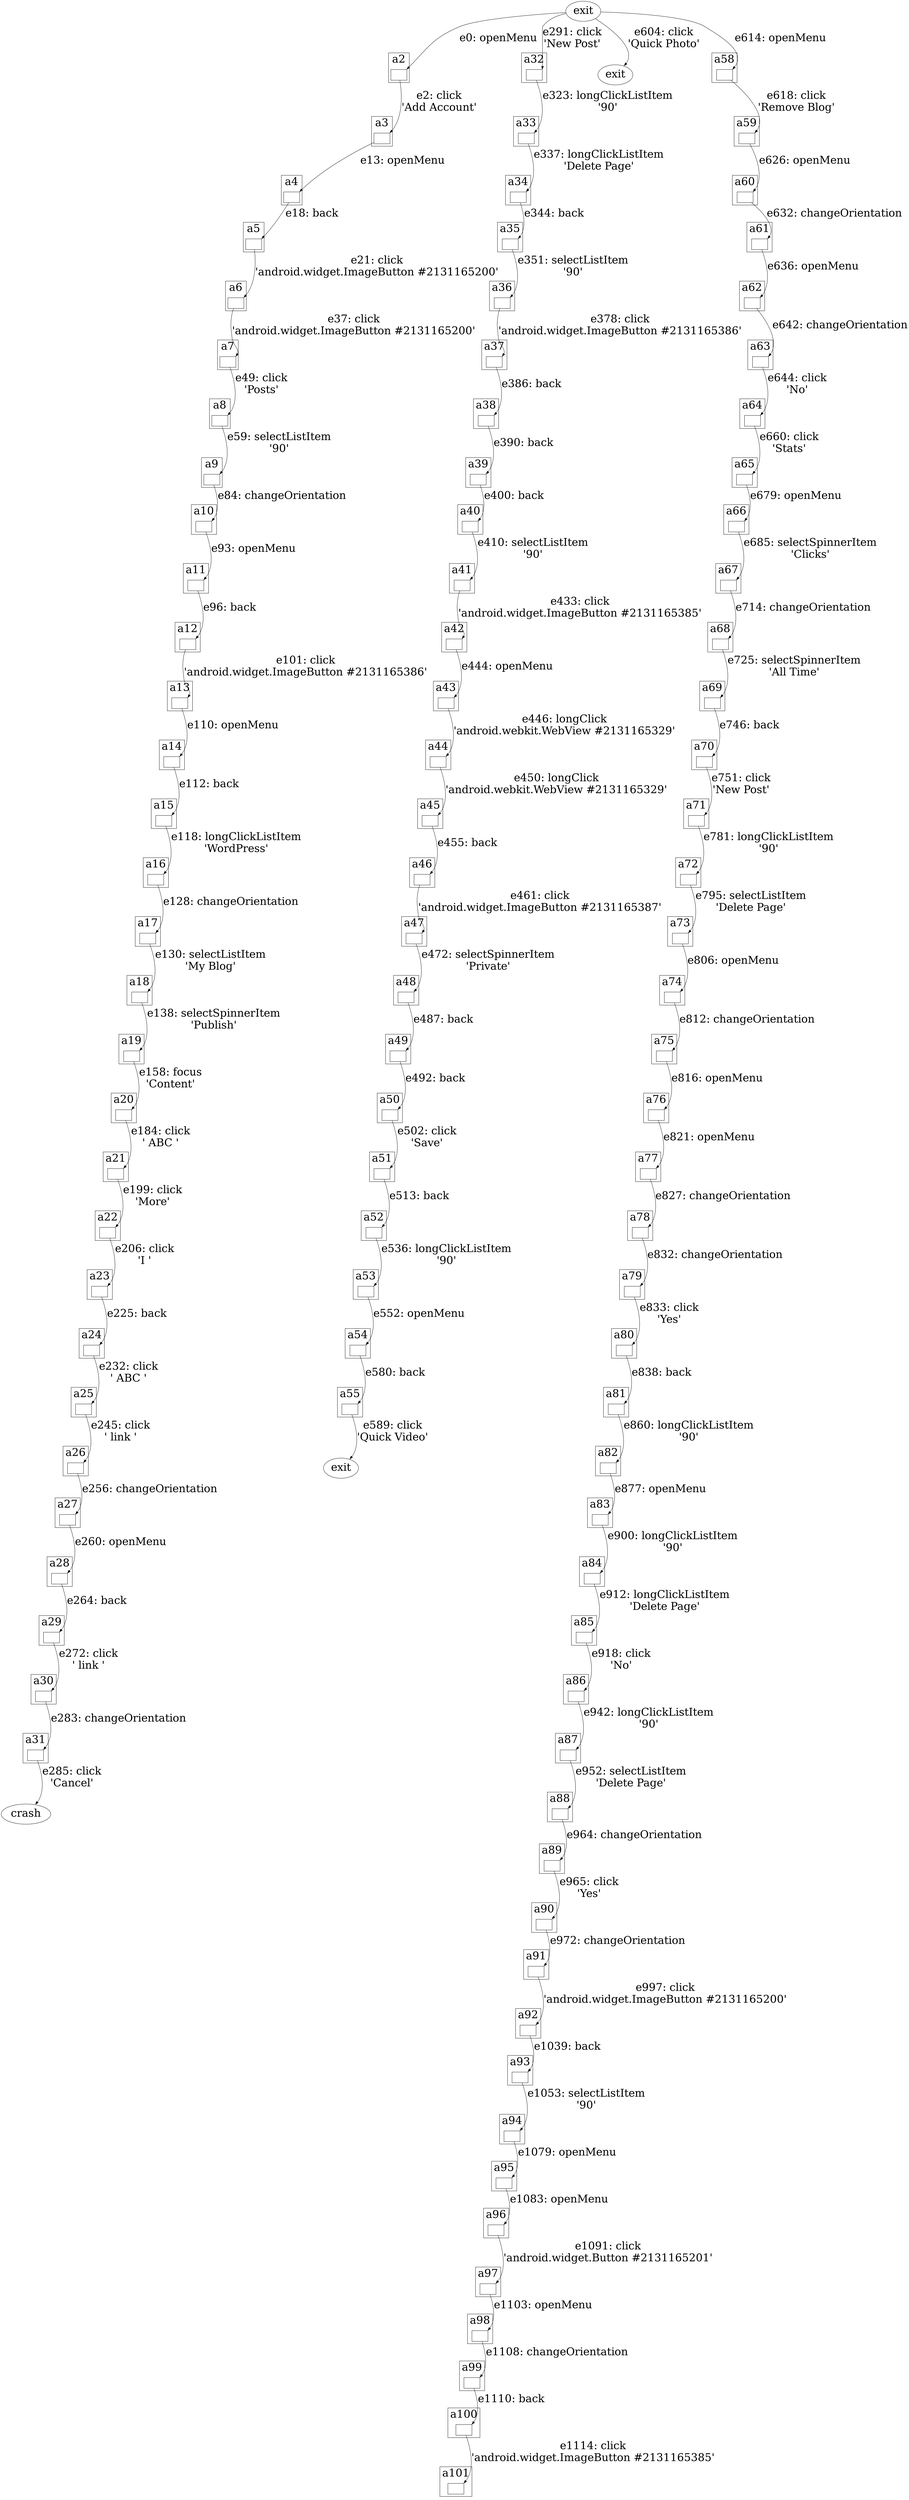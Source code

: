 digraph GuiTree {

	graph [nodesep=1, fontsize=36];
	node [fontsize=36];
	edge [fontsize=36, headport=ne];

## Edges

	a1 -> a2 [label="e0: openMenu"];
	a2 -> a3 [label="e2: click\n'Add Account'"];
	a3 -> a4 [label="e13: openMenu"];
	a4 -> a5 [label="e18: back"];
	a5 -> a6 [label="e21: click\n'android.widget.ImageButton #2131165200'"];
	a6 -> a7 [label="e37: click\n'android.widget.ImageButton #2131165200'"];
	a7 -> a8 [label="e49: click\n'Posts'"];
	a8 -> a9 [label="e59: selectListItem\n'90'"];
	a9 -> a10 [label="e84: changeOrientation"];
	a10 -> a11 [label="e93: openMenu"];
	a11 -> a12 [label="e96: back"];
	a12 -> a13 [label="e101: click\n'android.widget.ImageButton #2131165386'"];
	a13 -> a14 [label="e110: openMenu"];
	a14 -> a15 [label="e112: back"];
	a15 -> a16 [label="e118: longClickListItem\n'WordPress'"];
	a16 -> a17 [label="e128: changeOrientation"];
	a17 -> a18 [label="e130: selectListItem\n'My Blog'"];
	a18 -> a19 [label="e138: selectSpinnerItem\n'Publish'"];
	a19 -> a20 [label="e158: focus\n'Content'"];
	a20 -> a21 [label="e184: click\n' ABC '"];
	a21 -> a22 [label="e199: click\n'More'"];
	a22 -> a23 [label="e206: click\n'I '"];
	a23 -> a24 [label="e225: back"];
	a24 -> a25 [label="e232: click\n' ABC '"];
	a25 -> a26 [label="e245: click\n' link '"];
	a26 -> a27 [label="e256: changeOrientation"];
	a27 -> a28 [label="e260: openMenu"];
	a28 -> a29 [label="e264: back"];
	a29 -> a30 [label="e272: click\n' link '"];
	a30 -> a31 [label="e283: changeOrientation"];
	a31 -> c0 [label="e285: click\n'Cancel'"];
	a1 -> a32 [label="e291: click\n'New Post'"];
	a32 -> a33 [label="e323: longClickListItem\n'90'"];
	a33 -> a34 [label="e337: longClickListItem\n'Delete Page'"];
	a34 -> a35 [label="e344: back"];
	a35 -> a36 [label="e351: selectListItem\n'90'"];
	a36 -> a37 [label="e378: click\n'android.widget.ImageButton #2131165386'"];
	a37 -> a38 [label="e386: back"];
	a38 -> a39 [label="e390: back"];
	a39 -> a40 [label="e400: back"];
	a40 -> a41 [label="e410: selectListItem\n'90'"];
	a41 -> a42 [label="e433: click\n'android.widget.ImageButton #2131165385'"];
	a42 -> a43 [label="e444: openMenu"];
	a43 -> a44 [label="e446: longClick\n'android.webkit.WebView #2131165329'"];
	a44 -> a45 [label="e450: longClick\n'android.webkit.WebView #2131165329'"];
	a45 -> a46 [label="e455: back"];
	a46 -> a47 [label="e461: click\n'android.widget.ImageButton #2131165387'"];
	a47 -> a48 [label="e472: selectSpinnerItem\n'Private'"];
	a48 -> a49 [label="e487: back"];
	a49 -> a50 [label="e492: back"];
	a50 -> a51 [label="e502: click\n'Save'"];
	a51 -> a52 [label="e513: back"];
	a52 -> a53 [label="e536: longClickListItem\n'90'"];
	a53 -> a54 [label="e552: openMenu"];
	a54 -> a55 [label="e580: back"];
	a55 -> a56 [label="e589: click\n'Quick Video'"];
	a1 -> a57 [label="e604: click\n'Quick Photo'"];
	a1 -> a58 [label="e614: openMenu"];
	a58 -> a59 [label="e618: click\n'Remove Blog'"];
	a59 -> a60 [label="e626: openMenu"];
	a60 -> a61 [label="e632: changeOrientation"];
	a61 -> a62 [label="e636: openMenu"];
	a62 -> a63 [label="e642: changeOrientation"];
	a63 -> a64 [label="e644: click\n'No'"];
	a64 -> a65 [label="e660: click\n'Stats'"];
	a65 -> a66 [label="e679: openMenu"];
	a66 -> a67 [label="e685: selectSpinnerItem\n'Clicks'"];
	a67 -> a68 [label="e714: changeOrientation"];
	a68 -> a69 [label="e725: selectSpinnerItem\n'All Time'"];
	a69 -> a70 [label="e746: back"];
	a70 -> a71 [label="e751: click\n'New Post'"];
	a71 -> a72 [label="e781: longClickListItem\n'90'"];
	a72 -> a73 [label="e795: selectListItem\n'Delete Page'"];
	a73 -> a74 [label="e806: openMenu"];
	a74 -> a75 [label="e812: changeOrientation"];
	a75 -> a76 [label="e816: openMenu"];
	a76 -> a77 [label="e821: openMenu"];
	a77 -> a78 [label="e827: changeOrientation"];
	a78 -> a79 [label="e832: changeOrientation"];
	a79 -> a80 [label="e833: click\n'Yes'"];
	a80 -> a81 [label="e838: back"];
	a81 -> a82 [label="e860: longClickListItem\n'90'"];
	a82 -> a83 [label="e877: openMenu"];
	a83 -> a84 [label="e900: longClickListItem\n'90'"];
	a84 -> a85 [label="e912: longClickListItem\n'Delete Page'"];
	a85 -> a86 [label="e918: click\n'No'"];
	a86 -> a87 [label="e942: longClickListItem\n'90'"];
	a87 -> a88 [label="e952: selectListItem\n'Delete Page'"];
	a88 -> a89 [label="e964: changeOrientation"];
	a89 -> a90 [label="e965: click\n'Yes'"];
	a90 -> a91 [label="e972: changeOrientation"];
	a91 -> a92 [label="e997: click\n'android.widget.ImageButton #2131165200'"];
	a92 -> a93 [label="e1039: back"];
	a93 -> a94 [label="e1053: selectListItem\n'90'"];
	a94 -> a95 [label="e1079: openMenu"];
	a95 -> a96 [label="e1083: openMenu"];
	a96 -> a97 [label="e1091: click\n'android.widget.Button #2131165201'"];
	a97 -> a98 [label="e1103: openMenu"];
	a98 -> a99 [label="e1108: changeOrientation"];
	a99 -> a100 [label="e1110: back"];
	a100 -> a101 [label="e1114: click\n'android.widget.ImageButton #2131165385'"];

## Nodes

	a1 [label="exit"];

	subgraph cluster_a2{label="a2"; a2};
	a2 [label="", shapefile="a2.jpg"];

	subgraph cluster_a3{label="a3"; a3};
	a3 [label="", shapefile="a3.jpg"];

	subgraph cluster_a4{label="a4"; a4};
	a4 [label="", shapefile="a4.jpg"];

	subgraph cluster_a5{label="a5"; a5};
	a5 [label="", shapefile="a5.jpg"];

	subgraph cluster_a6{label="a6"; a6};
	a6 [label="", shapefile="a6.jpg"];

	subgraph cluster_a7{label="a7"; a7};
	a7 [label="", shapefile="a7.jpg"];

	subgraph cluster_a8{label="a8"; a8};
	a8 [label="", shapefile="a8.jpg"];

	subgraph cluster_a9{label="a9"; a9};
	a9 [label="", shapefile="a9.jpg"];

	subgraph cluster_a10{label="a10"; a10};
	a10 [label="", shapefile="a10.jpg"];

	subgraph cluster_a11{label="a11"; a11};
	a11 [label="", shapefile="a11.jpg"];

	subgraph cluster_a12{label="a12"; a12};
	a12 [label="", shapefile="a12.jpg"];

	subgraph cluster_a13{label="a13"; a13};
	a13 [label="", shapefile="a13.jpg"];

	subgraph cluster_a14{label="a14"; a14};
	a14 [label="", shapefile="a14.jpg"];

	subgraph cluster_a15{label="a15"; a15};
	a15 [label="", shapefile="a15.jpg"];

	subgraph cluster_a16{label="a16"; a16};
	a16 [label="", shapefile="a16.jpg"];

	subgraph cluster_a17{label="a17"; a17};
	a17 [label="", shapefile="a17.jpg"];

	subgraph cluster_a18{label="a18"; a18};
	a18 [label="", shapefile="a18.jpg"];

	subgraph cluster_a19{label="a19"; a19};
	a19 [label="", shapefile="a19.jpg"];

	subgraph cluster_a20{label="a20"; a20};
	a20 [label="", shapefile="a20.jpg"];

	subgraph cluster_a21{label="a21"; a21};
	a21 [label="", shapefile="a21.jpg"];

	subgraph cluster_a22{label="a22"; a22};
	a22 [label="", shapefile="a22.jpg"];

	subgraph cluster_a23{label="a23"; a23};
	a23 [label="", shapefile="a23.jpg"];

	subgraph cluster_a24{label="a24"; a24};
	a24 [label="", shapefile="a24.jpg"];

	subgraph cluster_a25{label="a25"; a25};
	a25 [label="", shapefile="a25.jpg"];

	subgraph cluster_a26{label="a26"; a26};
	a26 [label="", shapefile="a26.jpg"];

	subgraph cluster_a27{label="a27"; a27};
	a27 [label="", shapefile="a27.jpg"];

	subgraph cluster_a28{label="a28"; a28};
	a28 [label="", shapefile="a28.jpg"];

	subgraph cluster_a29{label="a29"; a29};
	a29 [label="", shapefile="a29.jpg"];

	subgraph cluster_a30{label="a30"; a30};
	a30 [label="", shapefile="a30.jpg"];

	subgraph cluster_a31{label="a31"; a31};
	a31 [label="", shapefile="a31.jpg"];

	c0 [label="crash"];

	subgraph cluster_a32{label="a32"; a32};
	a32 [label="", shapefile="a32.jpg"];

	subgraph cluster_a33{label="a33"; a33};
	a33 [label="", shapefile="a33.jpg"];

	subgraph cluster_a34{label="a34"; a34};
	a34 [label="", shapefile="a34.jpg"];

	subgraph cluster_a35{label="a35"; a35};
	a35 [label="", shapefile="a35.jpg"];

	subgraph cluster_a36{label="a36"; a36};
	a36 [label="", shapefile="a36.jpg"];

	subgraph cluster_a37{label="a37"; a37};
	a37 [label="", shapefile="a37.jpg"];

	subgraph cluster_a38{label="a38"; a38};
	a38 [label="", shapefile="a38.jpg"];

	subgraph cluster_a39{label="a39"; a39};
	a39 [label="", shapefile="a39.jpg"];

	subgraph cluster_a40{label="a40"; a40};
	a40 [label="", shapefile="a40.jpg"];

	subgraph cluster_a41{label="a41"; a41};
	a41 [label="", shapefile="a41.jpg"];

	subgraph cluster_a42{label="a42"; a42};
	a42 [label="", shapefile="a42.jpg"];

	subgraph cluster_a43{label="a43"; a43};
	a43 [label="", shapefile="a43.jpg"];

	subgraph cluster_a44{label="a44"; a44};
	a44 [label="", shapefile="a44.jpg"];

	subgraph cluster_a45{label="a45"; a45};
	a45 [label="", shapefile="a45.jpg"];

	subgraph cluster_a46{label="a46"; a46};
	a46 [label="", shapefile="a46.jpg"];

	subgraph cluster_a47{label="a47"; a47};
	a47 [label="", shapefile="a47.jpg"];

	subgraph cluster_a48{label="a48"; a48};
	a48 [label="", shapefile="a48.jpg"];

	subgraph cluster_a49{label="a49"; a49};
	a49 [label="", shapefile="a49.jpg"];

	subgraph cluster_a50{label="a50"; a50};
	a50 [label="", shapefile="a50.jpg"];

	subgraph cluster_a51{label="a51"; a51};
	a51 [label="", shapefile="a51.jpg"];

	subgraph cluster_a52{label="a52"; a52};
	a52 [label="", shapefile="a52.jpg"];

	subgraph cluster_a53{label="a53"; a53};
	a53 [label="", shapefile="a53.jpg"];

	subgraph cluster_a54{label="a54"; a54};
	a54 [label="", shapefile="a54.jpg"];

	subgraph cluster_a55{label="a55"; a55};
	a55 [label="", shapefile="a55.jpg"];

	a56 [label="exit"];

	a57 [label="exit"];

	subgraph cluster_a58{label="a58"; a58};
	a58 [label="", shapefile="a58.jpg"];

	subgraph cluster_a59{label="a59"; a59};
	a59 [label="", shapefile="a59.jpg"];

	subgraph cluster_a60{label="a60"; a60};
	a60 [label="", shapefile="a60.jpg"];

	subgraph cluster_a61{label="a61"; a61};
	a61 [label="", shapefile="a61.jpg"];

	subgraph cluster_a62{label="a62"; a62};
	a62 [label="", shapefile="a62.jpg"];

	subgraph cluster_a63{label="a63"; a63};
	a63 [label="", shapefile="a63.jpg"];

	subgraph cluster_a64{label="a64"; a64};
	a64 [label="", shapefile="a64.jpg"];

	subgraph cluster_a65{label="a65"; a65};
	a65 [label="", shapefile="a65.jpg"];

	subgraph cluster_a66{label="a66"; a66};
	a66 [label="", shapefile="a66.jpg"];

	subgraph cluster_a67{label="a67"; a67};
	a67 [label="", shapefile="a67.jpg"];

	subgraph cluster_a68{label="a68"; a68};
	a68 [label="", shapefile="a68.jpg"];

	subgraph cluster_a69{label="a69"; a69};
	a69 [label="", shapefile="a69.jpg"];

	subgraph cluster_a70{label="a70"; a70};
	a70 [label="", shapefile="a70.jpg"];

	subgraph cluster_a71{label="a71"; a71};
	a71 [label="", shapefile="a71.jpg"];

	subgraph cluster_a72{label="a72"; a72};
	a72 [label="", shapefile="a72.jpg"];

	subgraph cluster_a73{label="a73"; a73};
	a73 [label="", shapefile="a73.jpg"];

	subgraph cluster_a74{label="a74"; a74};
	a74 [label="", shapefile="a74.jpg"];

	subgraph cluster_a75{label="a75"; a75};
	a75 [label="", shapefile="a75.jpg"];

	subgraph cluster_a76{label="a76"; a76};
	a76 [label="", shapefile="a76.jpg"];

	subgraph cluster_a77{label="a77"; a77};
	a77 [label="", shapefile="a77.jpg"];

	subgraph cluster_a78{label="a78"; a78};
	a78 [label="", shapefile="a78.jpg"];

	subgraph cluster_a79{label="a79"; a79};
	a79 [label="", shapefile="a79.jpg"];

	subgraph cluster_a80{label="a80"; a80};
	a80 [label="", shapefile="a80.jpg"];

	subgraph cluster_a81{label="a81"; a81};
	a81 [label="", shapefile="a81.jpg"];

	subgraph cluster_a82{label="a82"; a82};
	a82 [label="", shapefile="a82.jpg"];

	subgraph cluster_a83{label="a83"; a83};
	a83 [label="", shapefile="a83.jpg"];

	subgraph cluster_a84{label="a84"; a84};
	a84 [label="", shapefile="a84.jpg"];

	subgraph cluster_a85{label="a85"; a85};
	a85 [label="", shapefile="a85.jpg"];

	subgraph cluster_a86{label="a86"; a86};
	a86 [label="", shapefile="a86.jpg"];

	subgraph cluster_a87{label="a87"; a87};
	a87 [label="", shapefile="a87.jpg"];

	subgraph cluster_a88{label="a88"; a88};
	a88 [label="", shapefile="a88.jpg"];

	subgraph cluster_a89{label="a89"; a89};
	a89 [label="", shapefile="a89.jpg"];

	subgraph cluster_a90{label="a90"; a90};
	a90 [label="", shapefile="a90.jpg"];

	subgraph cluster_a91{label="a91"; a91};
	a91 [label="", shapefile="a91.jpg"];

	subgraph cluster_a92{label="a92"; a92};
	a92 [label="", shapefile="a92.jpg"];

	subgraph cluster_a93{label="a93"; a93};
	a93 [label="", shapefile="a93.jpg"];

	subgraph cluster_a94{label="a94"; a94};
	a94 [label="", shapefile="a94.jpg"];

	subgraph cluster_a95{label="a95"; a95};
	a95 [label="", shapefile="a95.jpg"];

	subgraph cluster_a96{label="a96"; a96};
	a96 [label="", shapefile="a96.jpg"];

	subgraph cluster_a97{label="a97"; a97};
	a97 [label="", shapefile="a97.jpg"];

	subgraph cluster_a98{label="a98"; a98};
	a98 [label="", shapefile="a98.jpg"];

	subgraph cluster_a99{label="a99"; a99};
	a99 [label="", shapefile="a99.jpg"];

	subgraph cluster_a100{label="a100"; a100};
	a100 [label="", shapefile="a100.jpg"];

	subgraph cluster_a101{label="a101"; a101};
	a101 [label="", shapefile="a101.jpg"];

}
